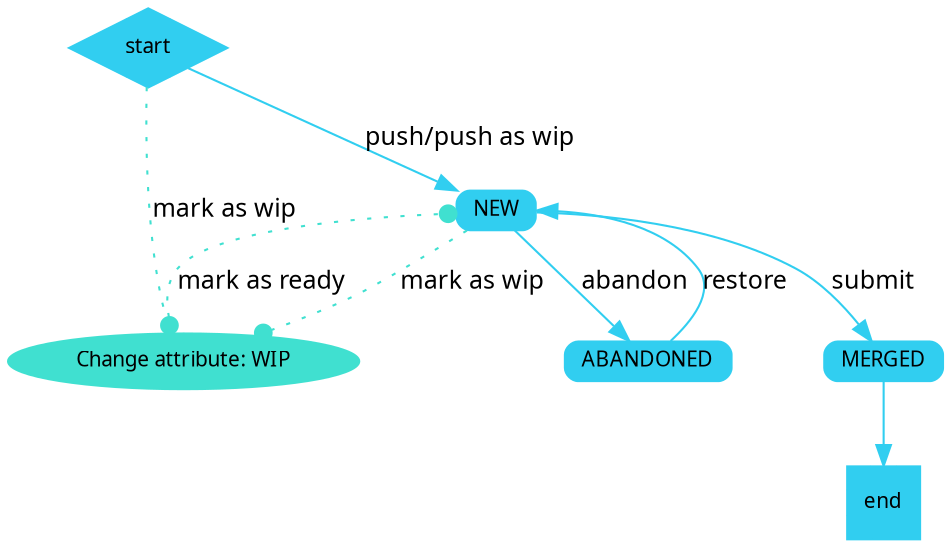 digraph draft_patch_set_workflow {
start -> NEW  [ label="push/push as wip" fontname=Verdana fontsize=12, style=filled, color="#31CEF0" ]
start -> WIP [ label="mark as wip" fontname=Verdana fontsize=12, height=0.02, width=0.02, style=dotted, arrowhead="dot" color="turquoise"];
NEW -> WIP  [ label="mark as wip" fontname=Verdana fontsize=12, height=0.02, width=0.02, style=dotted, arrowhead="dot" color="turquoise"];
WIP -> NEW [ label="mark as ready" fontname=Verdana fontsize=12, height=0.02, width=0.02, style="dotted", arrowhead="dot" color="turquoise"];
NEW -> MERGED [ label="submit" fontname=Verdana fontsize=12, height=0.02, width=0.02, style=filled, color="#31CEF0"];
NEW -> ABANDONED  [ label="abandon" fontname=Verdana fontsize=12, height=0.02, width=0.02, style=filled, color="#31CEF0"];
ABANDONED -> NEW [ label="restore" fontname=Verdana fontsize=12, height=0.02, width=0.02, style=filled, color="#31CEF0"];
MERGED -> end [ fontname=Verdana fontsize=12, style=filled, color="#31CEF0" ]

start [shape=Mdiamond fontname=Verdana, fontsize=10, height=0.02, width=0.02, style=filled, color="#31CEF0"];
end [shape=Msquare fontname=Verdana, fontsize=10, height=0.02, width=0.02, style=filled, color="#31CEF0"];
NEW [fontname=Verdana, fontsize=10, height=0.02, width=0.02, shape=Mrecord, style=filled, color="#31CEF0"]
WIP [label="Change attribute: WIP" fontname=Verdana, fontsize=10, height=0.02, width=0.02, shape=ellipse, style=filled, color="turquoise"]
MERGED [fontname=Verdana, fontsize=10, height=0.02, width=0.02, shape=Mrecord, style=filled, color="#31CEF0"]
ABANDONED [fontname=Verdana, fontsize=10, height=0.02, width=0.02, shape=Mrecord, style=filled, color="#31CEF0"]
}
